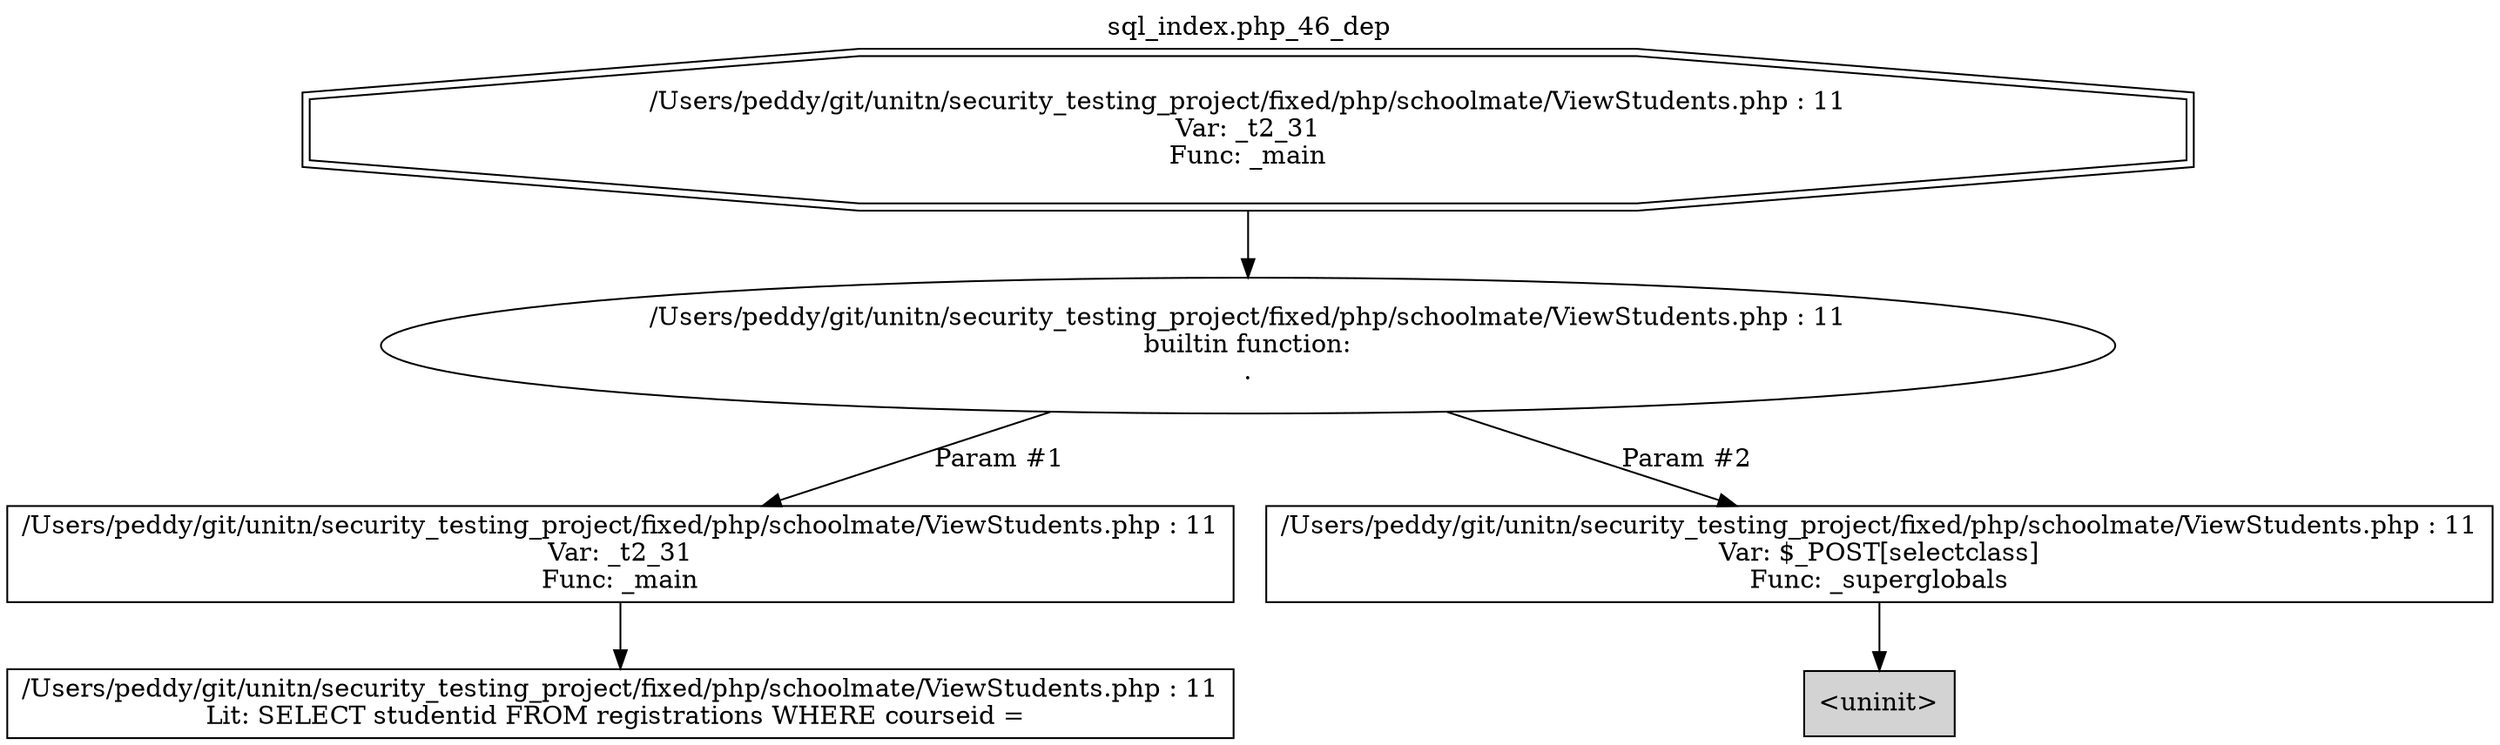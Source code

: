 digraph cfg {
  label="sql_index.php_46_dep";
  labelloc=t;
  n1 [shape=doubleoctagon, label="/Users/peddy/git/unitn/security_testing_project/fixed/php/schoolmate/ViewStudents.php : 11\nVar: _t2_31\nFunc: _main\n"];
  n2 [shape=ellipse, label="/Users/peddy/git/unitn/security_testing_project/fixed/php/schoolmate/ViewStudents.php : 11\nbuiltin function:\n.\n"];
  n3 [shape=box, label="/Users/peddy/git/unitn/security_testing_project/fixed/php/schoolmate/ViewStudents.php : 11\nVar: _t2_31\nFunc: _main\n"];
  n4 [shape=box, label="/Users/peddy/git/unitn/security_testing_project/fixed/php/schoolmate/ViewStudents.php : 11\nLit: SELECT studentid FROM registrations WHERE courseid = \n"];
  n5 [shape=box, label="/Users/peddy/git/unitn/security_testing_project/fixed/php/schoolmate/ViewStudents.php : 11\nVar: $_POST[selectclass]\nFunc: _superglobals\n"];
  n6 [shape=box, label="<uninit>",style=filled];
  n1 -> n2;
  n3 -> n4;
  n2 -> n3[label="Param #1"];
  n2 -> n5[label="Param #2"];
  n5 -> n6;
}
